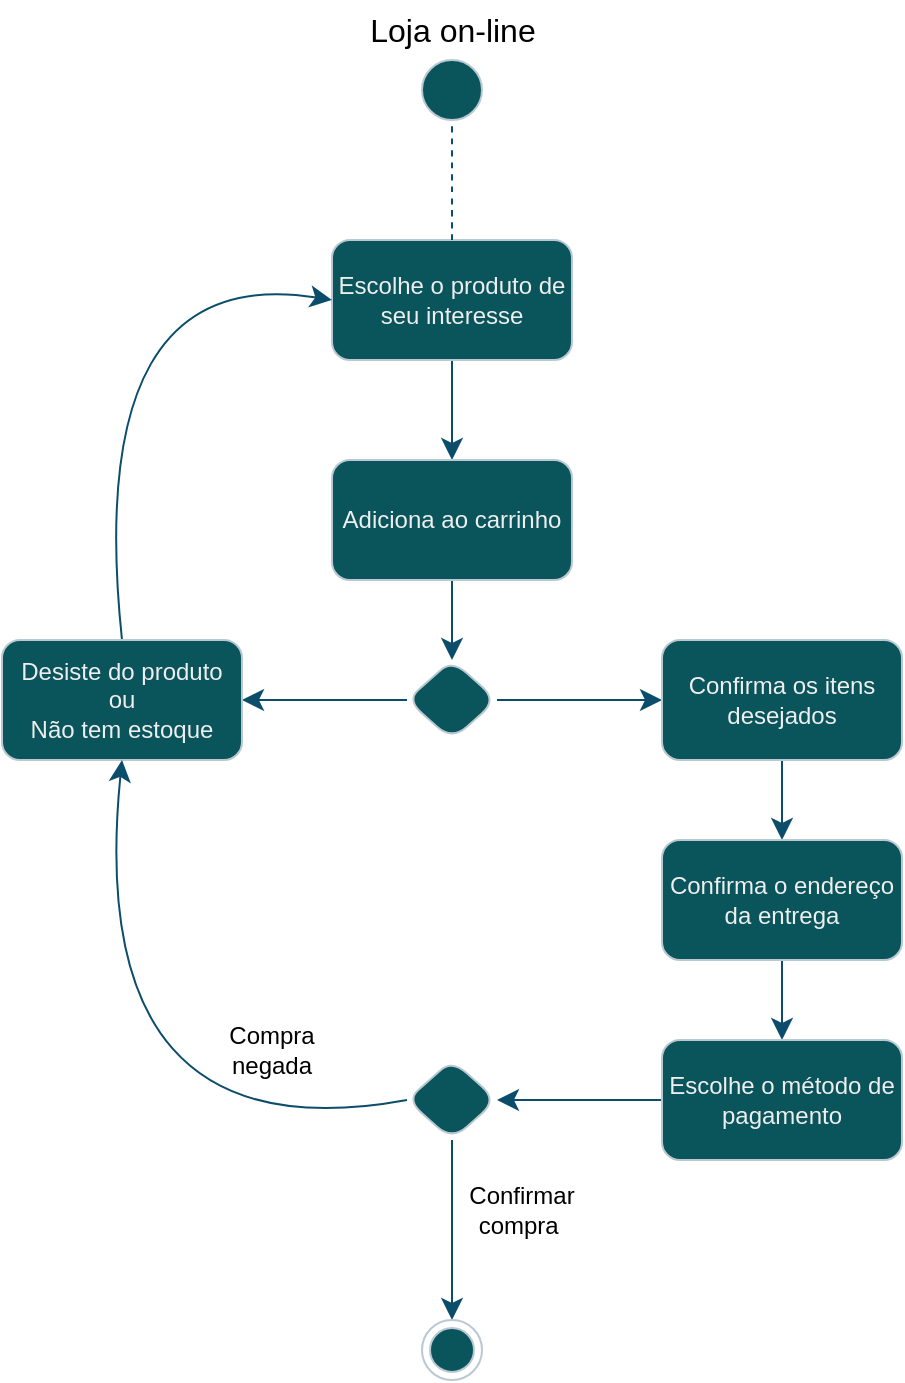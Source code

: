 <mxfile version="26.1.1" pages="2">
  <diagram name="Semi. Diag. Atividades" id="eVQpQBnRxtCWXpSbcLzl">
    <mxGraphModel dx="1313" dy="759" grid="1" gridSize="10" guides="1" tooltips="1" connect="1" arrows="1" fold="1" page="1" pageScale="1" pageWidth="827" pageHeight="1169" math="0" shadow="0">
      <root>
        <mxCell id="0" />
        <mxCell id="1" parent="0" />
        <mxCell id="tdagmc4DGCp9y7wD8B6--16" value="" style="verticalLabelPosition=bottom;verticalAlign=top;html=1;shape=mxgraph.flowchart.on-page_reference;fillColor=#09555B;labelBackgroundColor=none;strokeColor=#BAC8D3;fontColor=#EEEEEE;" vertex="1" parent="1">
          <mxGeometry x="320" y="50" width="30" height="30" as="geometry" />
        </mxCell>
        <mxCell id="tdagmc4DGCp9y7wD8B6--100" style="edgeStyle=none;curved=1;rounded=0;orthogonalLoop=1;jettySize=auto;html=1;exitX=0.5;exitY=1;exitDx=0;exitDy=0;entryX=0.5;entryY=0;entryDx=0;entryDy=0;strokeColor=#0B4D6A;fontSize=12;startSize=8;endSize=8;" edge="1" parent="1" source="tdagmc4DGCp9y7wD8B6--31" target="tdagmc4DGCp9y7wD8B6--97">
          <mxGeometry relative="1" as="geometry" />
        </mxCell>
        <mxCell id="tdagmc4DGCp9y7wD8B6--31" value="Escolhe o produto de seu interesse" style="rounded=1;whiteSpace=wrap;html=1;labelBackgroundColor=none;fillColor=#09555B;strokeColor=#BAC8D3;fontColor=#EEEEEE;" vertex="1" parent="1">
          <mxGeometry x="275" y="140" width="120" height="60" as="geometry" />
        </mxCell>
        <mxCell id="tdagmc4DGCp9y7wD8B6--109" value="" style="edgeStyle=none;curved=1;rounded=0;orthogonalLoop=1;jettySize=auto;html=1;strokeColor=#0B4D6A;fontSize=12;startSize=8;endSize=8;" edge="1" parent="1" source="tdagmc4DGCp9y7wD8B6--76" target="tdagmc4DGCp9y7wD8B6--108">
          <mxGeometry relative="1" as="geometry" />
        </mxCell>
        <mxCell id="tdagmc4DGCp9y7wD8B6--111" value="" style="edgeStyle=none;curved=1;rounded=0;orthogonalLoop=1;jettySize=auto;html=1;strokeColor=#0B4D6A;fontSize=12;startSize=8;endSize=8;" edge="1" parent="1" source="tdagmc4DGCp9y7wD8B6--76" target="tdagmc4DGCp9y7wD8B6--110">
          <mxGeometry relative="1" as="geometry" />
        </mxCell>
        <mxCell id="tdagmc4DGCp9y7wD8B6--76" value="" style="rhombus;whiteSpace=wrap;html=1;rounded=1;fillColor=#09555B;labelBackgroundColor=none;strokeColor=#BAC8D3;fontColor=#EEEEEE;" vertex="1" parent="1">
          <mxGeometry x="312.5" y="350" width="45" height="40" as="geometry" />
        </mxCell>
        <mxCell id="tdagmc4DGCp9y7wD8B6--94" value="Loja on-line" style="text;align=center;fillColor=none;html=1;verticalAlign=middle;whiteSpace=wrap;rounded=0;fontSize=16;" vertex="1" parent="1">
          <mxGeometry x="292.5" y="20" width="85" height="30" as="geometry" />
        </mxCell>
        <mxCell id="tdagmc4DGCp9y7wD8B6--96" value="" style="endArrow=none;dashed=1;html=1;rounded=0;strokeColor=#0B4D6A;fontSize=12;startSize=8;endSize=8;curved=1;exitX=0.5;exitY=0;exitDx=0;exitDy=0;entryX=0.5;entryY=1;entryDx=0;entryDy=0;entryPerimeter=0;" edge="1" parent="1" source="tdagmc4DGCp9y7wD8B6--31" target="tdagmc4DGCp9y7wD8B6--16">
          <mxGeometry width="50" height="50" relative="1" as="geometry">
            <mxPoint x="230" y="120" as="sourcePoint" />
            <mxPoint x="280" y="70" as="targetPoint" />
          </mxGeometry>
        </mxCell>
        <mxCell id="tdagmc4DGCp9y7wD8B6--112" style="edgeStyle=none;curved=1;rounded=0;orthogonalLoop=1;jettySize=auto;html=1;exitX=0.5;exitY=1;exitDx=0;exitDy=0;entryX=0.5;entryY=0;entryDx=0;entryDy=0;strokeColor=#0B4D6A;fontSize=12;startSize=8;endSize=8;" edge="1" parent="1" source="tdagmc4DGCp9y7wD8B6--97" target="tdagmc4DGCp9y7wD8B6--76">
          <mxGeometry relative="1" as="geometry" />
        </mxCell>
        <mxCell id="tdagmc4DGCp9y7wD8B6--97" value="Adiciona ao carrinho" style="rounded=1;whiteSpace=wrap;html=1;strokeColor=#BAC8D3;fontColor=#EEEEEE;fillColor=#09555B;" vertex="1" parent="1">
          <mxGeometry x="275" y="250" width="120" height="60" as="geometry" />
        </mxCell>
        <mxCell id="tdagmc4DGCp9y7wD8B6--113" style="edgeStyle=none;curved=1;rounded=0;orthogonalLoop=1;jettySize=auto;html=1;exitX=0.5;exitY=0;exitDx=0;exitDy=0;entryX=0;entryY=0.5;entryDx=0;entryDy=0;strokeColor=#0B4D6A;fontSize=12;startSize=8;endSize=8;" edge="1" parent="1" source="tdagmc4DGCp9y7wD8B6--108" target="tdagmc4DGCp9y7wD8B6--31">
          <mxGeometry relative="1" as="geometry">
            <Array as="points">
              <mxPoint x="150" y="150" />
            </Array>
          </mxGeometry>
        </mxCell>
        <mxCell id="tdagmc4DGCp9y7wD8B6--108" value="Desiste do produto&lt;div&gt;ou&lt;/div&gt;&lt;div&gt;Não tem estoque&lt;/div&gt;" style="whiteSpace=wrap;html=1;fillColor=#09555B;strokeColor=#BAC8D3;fontColor=#EEEEEE;rounded=1;labelBackgroundColor=none;" vertex="1" parent="1">
          <mxGeometry x="110" y="340" width="120" height="60" as="geometry" />
        </mxCell>
        <mxCell id="tdagmc4DGCp9y7wD8B6--115" value="" style="edgeStyle=none;curved=1;rounded=0;orthogonalLoop=1;jettySize=auto;html=1;strokeColor=#0B4D6A;fontSize=12;startSize=8;endSize=8;" edge="1" parent="1" source="tdagmc4DGCp9y7wD8B6--110" target="tdagmc4DGCp9y7wD8B6--114">
          <mxGeometry relative="1" as="geometry" />
        </mxCell>
        <mxCell id="tdagmc4DGCp9y7wD8B6--110" value="Confirma os itens desejados" style="whiteSpace=wrap;html=1;fillColor=#09555B;strokeColor=#BAC8D3;fontColor=#EEEEEE;rounded=1;labelBackgroundColor=none;" vertex="1" parent="1">
          <mxGeometry x="440" y="340" width="120" height="60" as="geometry" />
        </mxCell>
        <mxCell id="tdagmc4DGCp9y7wD8B6--117" value="" style="edgeStyle=none;curved=1;rounded=0;orthogonalLoop=1;jettySize=auto;html=1;strokeColor=#0B4D6A;fontSize=12;startSize=8;endSize=8;" edge="1" parent="1" source="tdagmc4DGCp9y7wD8B6--114" target="tdagmc4DGCp9y7wD8B6--116">
          <mxGeometry relative="1" as="geometry" />
        </mxCell>
        <mxCell id="tdagmc4DGCp9y7wD8B6--114" value="Confirma o endereço da entrega" style="whiteSpace=wrap;html=1;fillColor=#09555B;strokeColor=#BAC8D3;fontColor=#EEEEEE;rounded=1;labelBackgroundColor=none;" vertex="1" parent="1">
          <mxGeometry x="440" y="440" width="120" height="60" as="geometry" />
        </mxCell>
        <mxCell id="RgvejqM5jrdM9VrpUOF0-1" style="edgeStyle=none;curved=1;rounded=0;orthogonalLoop=1;jettySize=auto;html=1;exitX=0;exitY=0.5;exitDx=0;exitDy=0;entryX=1;entryY=0.5;entryDx=0;entryDy=0;strokeColor=#0B4D6A;fontSize=12;startSize=8;endSize=8;" edge="1" parent="1" source="tdagmc4DGCp9y7wD8B6--116" target="tdagmc4DGCp9y7wD8B6--121">
          <mxGeometry relative="1" as="geometry" />
        </mxCell>
        <mxCell id="tdagmc4DGCp9y7wD8B6--116" value="Escolhe o método de pagamento" style="whiteSpace=wrap;html=1;fillColor=#09555B;strokeColor=#BAC8D3;fontColor=#EEEEEE;rounded=1;labelBackgroundColor=none;" vertex="1" parent="1">
          <mxGeometry x="440" y="540" width="120" height="60" as="geometry" />
        </mxCell>
        <mxCell id="RgvejqM5jrdM9VrpUOF0-8" style="edgeStyle=none;curved=1;rounded=0;orthogonalLoop=1;jettySize=auto;html=1;exitX=0;exitY=0.5;exitDx=0;exitDy=0;entryX=0.5;entryY=1;entryDx=0;entryDy=0;strokeColor=#0B4D6A;fontSize=12;startSize=8;endSize=8;" edge="1" parent="1" source="tdagmc4DGCp9y7wD8B6--121" target="tdagmc4DGCp9y7wD8B6--108">
          <mxGeometry relative="1" as="geometry">
            <Array as="points">
              <mxPoint x="150" y="600" />
            </Array>
          </mxGeometry>
        </mxCell>
        <mxCell id="tdagmc4DGCp9y7wD8B6--121" value="" style="rhombus;whiteSpace=wrap;html=1;rounded=1;fillColor=#09555B;labelBackgroundColor=none;strokeColor=#BAC8D3;fontColor=#EEEEEE;" vertex="1" parent="1">
          <mxGeometry x="312.5" y="550" width="45" height="40" as="geometry" />
        </mxCell>
        <mxCell id="RgvejqM5jrdM9VrpUOF0-4" value="" style="edgeStyle=none;curved=1;rounded=0;orthogonalLoop=1;jettySize=auto;html=1;strokeColor=#0B4D6A;fontSize=12;startSize=8;endSize=8;" edge="1" parent="1" source="tdagmc4DGCp9y7wD8B6--121" target="tdagmc4DGCp9y7wD8B6--64">
          <mxGeometry relative="1" as="geometry">
            <mxPoint x="335" y="590" as="sourcePoint" />
            <mxPoint x="335" y="680" as="targetPoint" />
          </mxGeometry>
        </mxCell>
        <mxCell id="tdagmc4DGCp9y7wD8B6--64" value="" style="ellipse;html=1;shape=endState;fillColor=#09555B;strokeColor=#BAC8D3;labelBackgroundColor=none;fontColor=#EEEEEE;" vertex="1" parent="1">
          <mxGeometry x="320" y="680" width="30" height="30" as="geometry" />
        </mxCell>
        <mxCell id="RgvejqM5jrdM9VrpUOF0-6" value="Confirmar compra&amp;nbsp;" style="text;html=1;align=center;verticalAlign=middle;whiteSpace=wrap;rounded=0;fillColor=none;" vertex="1" parent="1">
          <mxGeometry x="340" y="610" width="60" height="30" as="geometry" />
        </mxCell>
        <mxCell id="RgvejqM5jrdM9VrpUOF0-7" value="Compra negada" style="text;html=1;align=center;verticalAlign=middle;whiteSpace=wrap;rounded=0;fillColor=none;" vertex="1" parent="1">
          <mxGeometry x="215" y="530" width="60" height="30" as="geometry" />
        </mxCell>
      </root>
    </mxGraphModel>
  </diagram>
  <diagram id="js6dYx5pft3j-CT6oD2K" name="Página-2">
    <mxGraphModel grid="0" page="0" gridSize="10" guides="1" tooltips="1" connect="1" arrows="1" fold="1" pageScale="1" pageWidth="827" pageHeight="1169" math="0" shadow="0">
      <root>
        <mxCell id="0" />
        <mxCell id="1" parent="0" />
      </root>
    </mxGraphModel>
  </diagram>
</mxfile>
